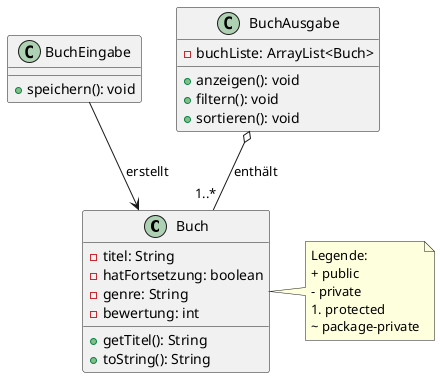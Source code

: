 @startuml
'https://plantuml.com/sequence-diagram
class Buch {
  - titel: String
  - hatFortsetzung: boolean
  - genre: String
  - bewertung: int

  + getTitel(): String
  + toString(): String
}



class BuchEingabe {
   + speichern(): void
 }

 class BuchAusgabe {
   - buchListe: ArrayList<Buch>
   + anzeigen(): void
   + filtern(): void
   + sortieren(): void
 }

 BuchAusgabe o-- "1..*" Buch : enthält
 BuchEingabe --> Buch : erstellt

 note right of Buch
   Legende:
   + public
   - private
   # protected
   ~ package-private
 end note
@enduml

